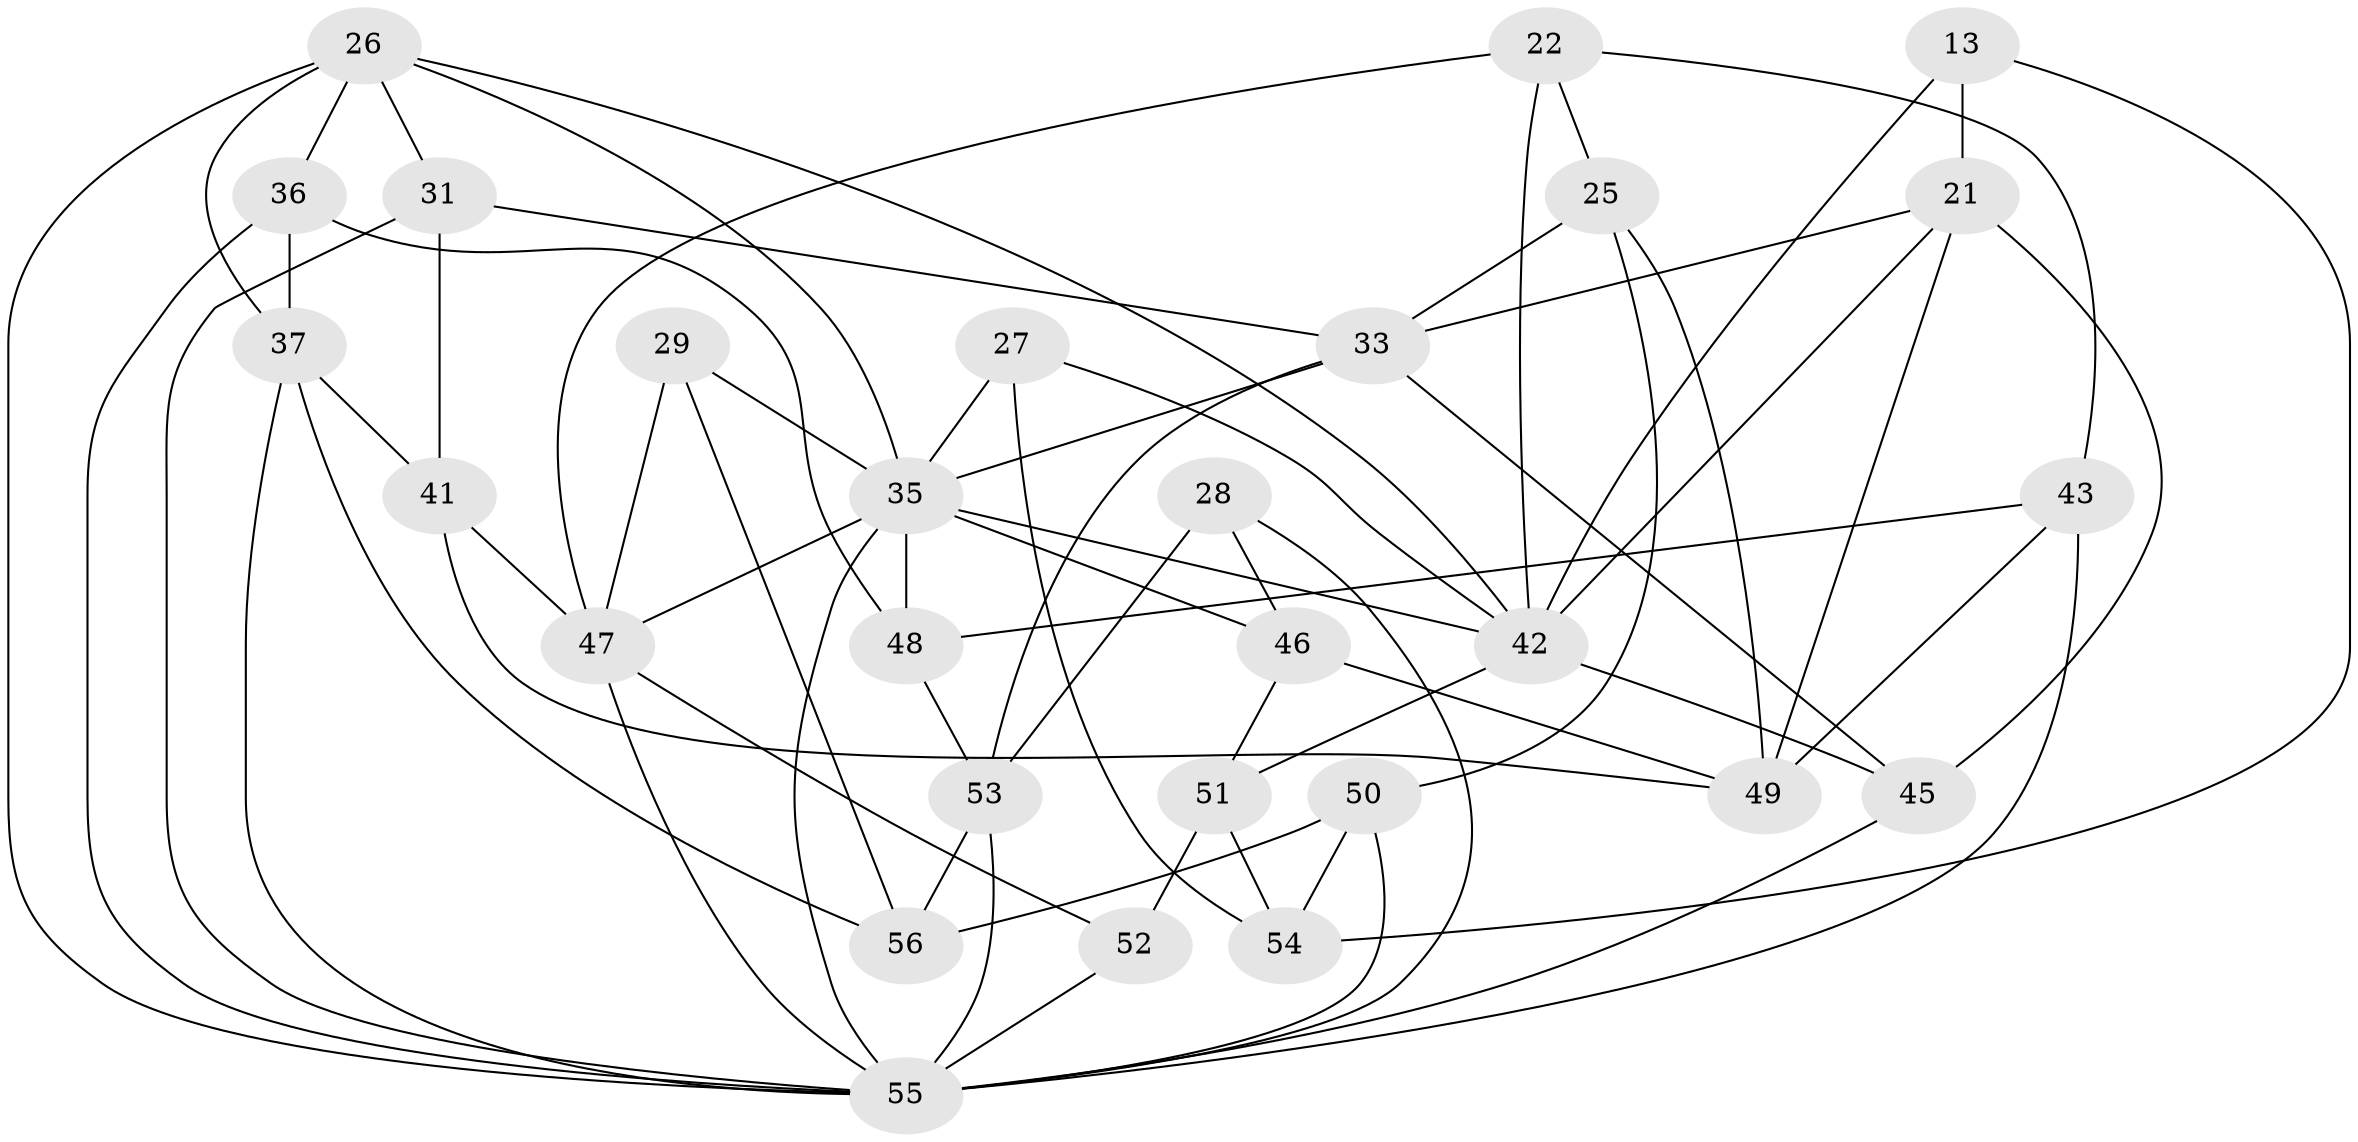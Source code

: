 // original degree distribution, {4: 1.0}
// Generated by graph-tools (version 1.1) at 2025/59/03/09/25 04:59:37]
// undirected, 28 vertices, 67 edges
graph export_dot {
graph [start="1"]
  node [color=gray90,style=filled];
  13;
  21 [super="+8"];
  22;
  25;
  26 [super="+18"];
  27;
  28;
  29;
  31;
  33 [super="+6+14"];
  35 [super="+3+12+32"];
  36 [super="+30"];
  37 [super="+24"];
  41;
  42 [super="+9+34"];
  43 [super="+23"];
  45 [super="+39"];
  46;
  47 [super="+5+38"];
  48 [super="+2"];
  49 [super="+11"];
  50;
  51;
  52;
  53 [super="+20"];
  54;
  55 [super="+15+40+44"];
  56;
  13 -- 21 [weight=2];
  13 -- 54;
  13 -- 42;
  21 -- 49 [weight=2];
  21 -- 45 [weight=2];
  21 -- 33;
  21 -- 42;
  22 -- 25;
  22 -- 43;
  22 -- 47;
  22 -- 42;
  25 -- 50;
  25 -- 49;
  25 -- 33;
  26 -- 42;
  26 -- 36;
  26 -- 55;
  26 -- 35;
  26 -- 37;
  26 -- 31;
  27 -- 54;
  27 -- 42;
  27 -- 35 [weight=2];
  28 -- 46;
  28 -- 53;
  28 -- 55 [weight=2];
  29 -- 56;
  29 -- 47 [weight=2];
  29 -- 35;
  31 -- 41;
  31 -- 33;
  31 -- 55;
  33 -- 53 [weight=2];
  33 -- 45 [weight=2];
  33 -- 35;
  35 -- 42;
  35 -- 48 [weight=2];
  35 -- 46;
  35 -- 47 [weight=2];
  35 -- 55 [weight=3];
  36 -- 48;
  36 -- 37 [weight=2];
  36 -- 55 [weight=2];
  37 -- 56;
  37 -- 41;
  37 -- 55;
  41 -- 47;
  41 -- 49;
  42 -- 51;
  42 -- 45;
  43 -- 48 [weight=2];
  43 -- 49;
  43 -- 55 [weight=2];
  45 -- 55;
  46 -- 51;
  46 -- 49;
  47 -- 55;
  47 -- 52;
  48 -- 53;
  50 -- 56;
  50 -- 54;
  50 -- 55;
  51 -- 54;
  51 -- 52;
  52 -- 55 [weight=2];
  53 -- 56;
  53 -- 55;
}
